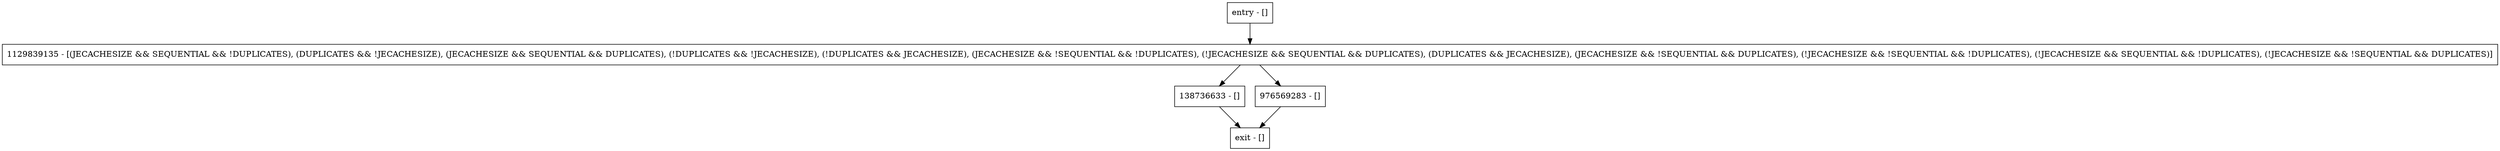 digraph set {
node [shape=record];
entry [label="entry - []"];
exit [label="exit - []"];
1129839135 [label="1129839135 - [(JECACHESIZE && SEQUENTIAL && !DUPLICATES), (DUPLICATES && !JECACHESIZE), (JECACHESIZE && SEQUENTIAL && DUPLICATES), (!DUPLICATES && !JECACHESIZE), (!DUPLICATES && JECACHESIZE), (JECACHESIZE && !SEQUENTIAL && !DUPLICATES), (!JECACHESIZE && SEQUENTIAL && DUPLICATES), (DUPLICATES && JECACHESIZE), (JECACHESIZE && !SEQUENTIAL && DUPLICATES), (!JECACHESIZE && !SEQUENTIAL && !DUPLICATES), (!JECACHESIZE && SEQUENTIAL && !DUPLICATES), (!JECACHESIZE && !SEQUENTIAL && DUPLICATES)]"];
138736633 [label="138736633 - []"];
976569283 [label="976569283 - []"];
entry;
exit;
entry -> 1129839135;
1129839135 -> 138736633;
1129839135 -> 976569283;
138736633 -> exit;
976569283 -> exit;
}
